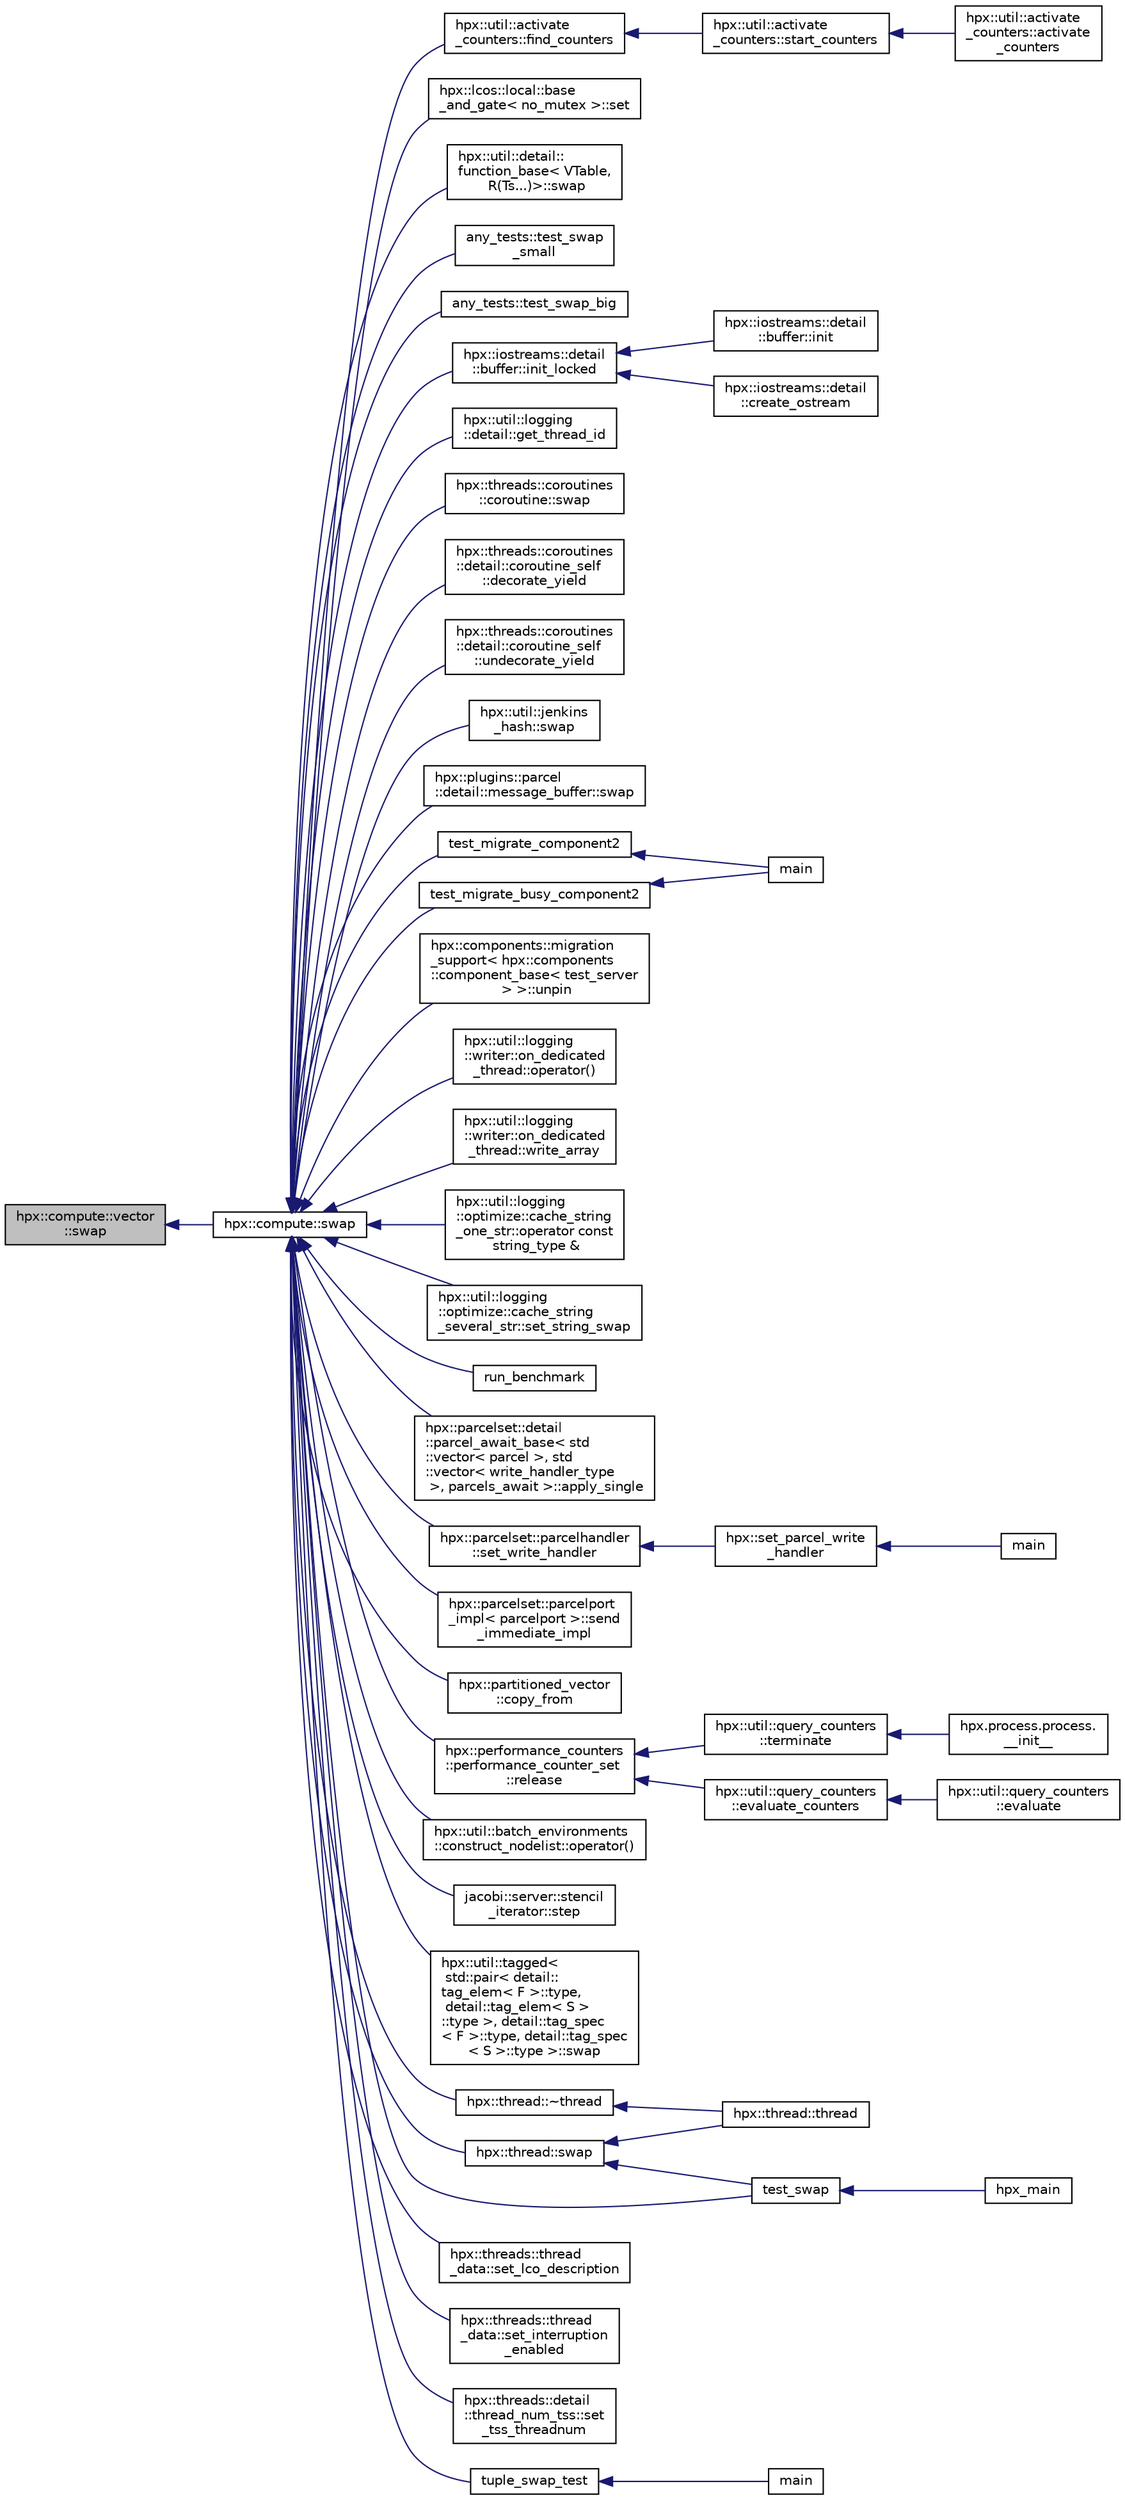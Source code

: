 digraph "hpx::compute::vector::swap"
{
  edge [fontname="Helvetica",fontsize="10",labelfontname="Helvetica",labelfontsize="10"];
  node [fontname="Helvetica",fontsize="10",shape=record];
  rankdir="LR";
  Node435 [label="hpx::compute::vector\l::swap",height=0.2,width=0.4,color="black", fillcolor="grey75", style="filled", fontcolor="black"];
  Node435 -> Node436 [dir="back",color="midnightblue",fontsize="10",style="solid",fontname="Helvetica"];
  Node436 [label="hpx::compute::swap",height=0.2,width=0.4,color="black", fillcolor="white", style="filled",URL="$d2/d7a/namespacehpx_1_1compute.html#aaaff8090fc8dfbf017866ab8203e20d5",tooltip="Effects: x.swap(y);. "];
  Node436 -> Node437 [dir="back",color="midnightblue",fontsize="10",style="solid",fontname="Helvetica"];
  Node437 [label="hpx::util::activate\l_counters::find_counters",height=0.2,width=0.4,color="black", fillcolor="white", style="filled",URL="$d9/d0b/classhpx_1_1util_1_1activate__counters.html#a797f766dd5e2416f54a5a91b267bedd4"];
  Node437 -> Node438 [dir="back",color="midnightblue",fontsize="10",style="solid",fontname="Helvetica"];
  Node438 [label="hpx::util::activate\l_counters::start_counters",height=0.2,width=0.4,color="black", fillcolor="white", style="filled",URL="$d9/d0b/classhpx_1_1util_1_1activate__counters.html#af2193bbb81054707baea1f8f19d63ddf"];
  Node438 -> Node439 [dir="back",color="midnightblue",fontsize="10",style="solid",fontname="Helvetica"];
  Node439 [label="hpx::util::activate\l_counters::activate\l_counters",height=0.2,width=0.4,color="black", fillcolor="white", style="filled",URL="$d9/d0b/classhpx_1_1util_1_1activate__counters.html#a58030114fe706c120ec4d6d793da25d7"];
  Node436 -> Node440 [dir="back",color="midnightblue",fontsize="10",style="solid",fontname="Helvetica"];
  Node440 [label="hpx::lcos::local::base\l_and_gate\< no_mutex \>::set",height=0.2,width=0.4,color="black", fillcolor="white", style="filled",URL="$df/d91/structhpx_1_1lcos_1_1local_1_1base__and__gate.html#a8770af5dc76bb49eab55a660ae3879ab",tooltip="Set the data which has to go into the segment which. "];
  Node436 -> Node441 [dir="back",color="midnightblue",fontsize="10",style="solid",fontname="Helvetica"];
  Node441 [label="hpx::util::detail::\lfunction_base\< VTable,\l R(Ts...)\>::swap",height=0.2,width=0.4,color="black", fillcolor="white", style="filled",URL="$d9/d71/classhpx_1_1util_1_1detail_1_1function__base_3_01_v_table_00_01_r_07_ts_8_8_8_08_4.html#a0602ed9f162a1ff20d661cdcc440e7d8"];
  Node436 -> Node442 [dir="back",color="midnightblue",fontsize="10",style="solid",fontname="Helvetica"];
  Node442 [label="any_tests::test_swap\l_small",height=0.2,width=0.4,color="black", fillcolor="white", style="filled",URL="$de/db0/namespaceany__tests.html#a5a9f3ac333174dc1cc9a9f39d996b4d2"];
  Node436 -> Node443 [dir="back",color="midnightblue",fontsize="10",style="solid",fontname="Helvetica"];
  Node443 [label="any_tests::test_swap_big",height=0.2,width=0.4,color="black", fillcolor="white", style="filled",URL="$de/db0/namespaceany__tests.html#a0567012862bab4ad7821c706fcaa2035"];
  Node436 -> Node444 [dir="back",color="midnightblue",fontsize="10",style="solid",fontname="Helvetica"];
  Node444 [label="hpx::iostreams::detail\l::buffer::init_locked",height=0.2,width=0.4,color="black", fillcolor="white", style="filled",URL="$d0/d8a/structhpx_1_1iostreams_1_1detail_1_1buffer.html#a72e400b64129ae88b1eb398d4f2f03b0"];
  Node444 -> Node445 [dir="back",color="midnightblue",fontsize="10",style="solid",fontname="Helvetica"];
  Node445 [label="hpx::iostreams::detail\l::buffer::init",height=0.2,width=0.4,color="black", fillcolor="white", style="filled",URL="$d0/d8a/structhpx_1_1iostreams_1_1detail_1_1buffer.html#ac5fcd95274c8aa2553e5e7c8804cf646"];
  Node444 -> Node446 [dir="back",color="midnightblue",fontsize="10",style="solid",fontname="Helvetica"];
  Node446 [label="hpx::iostreams::detail\l::create_ostream",height=0.2,width=0.4,color="black", fillcolor="white", style="filled",URL="$de/d26/namespacehpx_1_1iostreams_1_1detail.html#a6a1ed0a7709d7cba5b0feb9d3752fb31"];
  Node436 -> Node447 [dir="back",color="midnightblue",fontsize="10",style="solid",fontname="Helvetica"];
  Node447 [label="hpx::util::logging\l::detail::get_thread_id",height=0.2,width=0.4,color="black", fillcolor="white", style="filled",URL="$d0/d2f/namespacehpx_1_1util_1_1logging_1_1detail.html#ac61675fce29f1a84ec55b2fc758bb95a"];
  Node436 -> Node448 [dir="back",color="midnightblue",fontsize="10",style="solid",fontname="Helvetica"];
  Node448 [label="hpx::threads::coroutines\l::coroutine::swap",height=0.2,width=0.4,color="black", fillcolor="white", style="filled",URL="$da/d2e/classhpx_1_1threads_1_1coroutines_1_1coroutine.html#aea8301bc7a1acdbbcc6789fc1fe70b08"];
  Node436 -> Node449 [dir="back",color="midnightblue",fontsize="10",style="solid",fontname="Helvetica"];
  Node449 [label="hpx::threads::coroutines\l::detail::coroutine_self\l::decorate_yield",height=0.2,width=0.4,color="black", fillcolor="white", style="filled",URL="$d2/dcb/classhpx_1_1threads_1_1coroutines_1_1detail_1_1coroutine__self.html#a0fdb5222fbb977edfa764956254f2dca"];
  Node436 -> Node450 [dir="back",color="midnightblue",fontsize="10",style="solid",fontname="Helvetica"];
  Node450 [label="hpx::threads::coroutines\l::detail::coroutine_self\l::undecorate_yield",height=0.2,width=0.4,color="black", fillcolor="white", style="filled",URL="$d2/dcb/classhpx_1_1threads_1_1coroutines_1_1detail_1_1coroutine__self.html#a99ffb22b9dbd040adc02e6a0aa889c97"];
  Node436 -> Node451 [dir="back",color="midnightblue",fontsize="10",style="solid",fontname="Helvetica"];
  Node451 [label="hpx::util::jenkins\l_hash::swap",height=0.2,width=0.4,color="black", fillcolor="white", style="filled",URL="$d6/dcc/classhpx_1_1util_1_1jenkins__hash.html#a44274ba6ff9e8e8e1874187165b4a233",tooltip="support for std::swap "];
  Node436 -> Node452 [dir="back",color="midnightblue",fontsize="10",style="solid",fontname="Helvetica"];
  Node452 [label="hpx::plugins::parcel\l::detail::message_buffer::swap",height=0.2,width=0.4,color="black", fillcolor="white", style="filled",URL="$d8/de1/classhpx_1_1plugins_1_1parcel_1_1detail_1_1message__buffer.html#af986c9e4d2e24a7a2d3e2043bcc9ff1b"];
  Node436 -> Node453 [dir="back",color="midnightblue",fontsize="10",style="solid",fontname="Helvetica"];
  Node453 [label="test_migrate_component2",height=0.2,width=0.4,color="black", fillcolor="white", style="filled",URL="$dc/d78/migrate__component_8cpp.html#ae94ad75aad3ef00979151af2a95d3823"];
  Node453 -> Node454 [dir="back",color="midnightblue",fontsize="10",style="solid",fontname="Helvetica"];
  Node454 [label="main",height=0.2,width=0.4,color="black", fillcolor="white", style="filled",URL="$dc/d78/migrate__component_8cpp.html#ae66f6b31b5ad750f1fe042a706a4e3d4"];
  Node436 -> Node455 [dir="back",color="midnightblue",fontsize="10",style="solid",fontname="Helvetica"];
  Node455 [label="test_migrate_busy_component2",height=0.2,width=0.4,color="black", fillcolor="white", style="filled",URL="$dc/d78/migrate__component_8cpp.html#a8ec118d733854b5250bbb4c0f425f829"];
  Node455 -> Node454 [dir="back",color="midnightblue",fontsize="10",style="solid",fontname="Helvetica"];
  Node436 -> Node456 [dir="back",color="midnightblue",fontsize="10",style="solid",fontname="Helvetica"];
  Node456 [label="hpx::components::migration\l_support\< hpx::components\l::component_base\< test_server\l \> \>::unpin",height=0.2,width=0.4,color="black", fillcolor="white", style="filled",URL="$db/d0d/structhpx_1_1components_1_1migration__support.html#a3c619b5c05d6d4124566d02f06ff2894"];
  Node436 -> Node457 [dir="back",color="midnightblue",fontsize="10",style="solid",fontname="Helvetica"];
  Node457 [label="hpx::util::logging\l::writer::on_dedicated\l_thread::operator()",height=0.2,width=0.4,color="black", fillcolor="white", style="filled",URL="$d9/de5/structhpx_1_1util_1_1logging_1_1writer_1_1on__dedicated__thread.html#aea565a8bcbd714f26d101356571430e6"];
  Node436 -> Node458 [dir="back",color="midnightblue",fontsize="10",style="solid",fontname="Helvetica"];
  Node458 [label="hpx::util::logging\l::writer::on_dedicated\l_thread::write_array",height=0.2,width=0.4,color="black", fillcolor="white", style="filled",URL="$d9/de5/structhpx_1_1util_1_1logging_1_1writer_1_1on__dedicated__thread.html#aa1c20a86f9fc7c8431e6558da93f11d3"];
  Node436 -> Node459 [dir="back",color="midnightblue",fontsize="10",style="solid",fontname="Helvetica"];
  Node459 [label="hpx::util::logging\l::optimize::cache_string\l_one_str::operator const\l string_type &",height=0.2,width=0.4,color="black", fillcolor="white", style="filled",URL="$d2/df1/structhpx_1_1util_1_1logging_1_1optimize_1_1cache__string__one__str.html#a60bc3f71ef3456d44bd88a91b006606f"];
  Node436 -> Node460 [dir="back",color="midnightblue",fontsize="10",style="solid",fontname="Helvetica"];
  Node460 [label="hpx::util::logging\l::optimize::cache_string\l_several_str::set_string_swap",height=0.2,width=0.4,color="black", fillcolor="white", style="filled",URL="$d2/d17/structhpx_1_1util_1_1logging_1_1optimize_1_1cache__string__several__str.html#a402f634a7fe07465235fec5e39aa9336"];
  Node436 -> Node461 [dir="back",color="midnightblue",fontsize="10",style="solid",fontname="Helvetica"];
  Node461 [label="run_benchmark",height=0.2,width=0.4,color="black", fillcolor="white", style="filled",URL="$df/d58/osu__latency_8cpp.html#a1ad4513ddbe9cd53a1aef2f8c3abcc9c"];
  Node436 -> Node462 [dir="back",color="midnightblue",fontsize="10",style="solid",fontname="Helvetica"];
  Node462 [label="hpx::parcelset::detail\l::parcel_await_base\< std\l::vector\< parcel \>, std\l::vector\< write_handler_type\l \>, parcels_await \>::apply_single",height=0.2,width=0.4,color="black", fillcolor="white", style="filled",URL="$d8/d99/structhpx_1_1parcelset_1_1detail_1_1parcel__await__base.html#aa35fb491d241381fcb15a0f5f8191d75"];
  Node436 -> Node463 [dir="back",color="midnightblue",fontsize="10",style="solid",fontname="Helvetica"];
  Node463 [label="hpx::parcelset::parcelhandler\l::set_write_handler",height=0.2,width=0.4,color="black", fillcolor="white", style="filled",URL="$d4/d2f/classhpx_1_1parcelset_1_1parcelhandler.html#a620318ddf42cc53fa8840c979a154b33"];
  Node463 -> Node464 [dir="back",color="midnightblue",fontsize="10",style="solid",fontname="Helvetica"];
  Node464 [label="hpx::set_parcel_write\l_handler",height=0.2,width=0.4,color="black", fillcolor="white", style="filled",URL="$d8/d83/namespacehpx.html#aeabfbca34437d2a0740ba7f274aae52a"];
  Node464 -> Node465 [dir="back",color="midnightblue",fontsize="10",style="solid",fontname="Helvetica"];
  Node465 [label="main",height=0.2,width=0.4,color="black", fillcolor="white", style="filled",URL="$df/d21/tests_2unit_2parcelset_2set__parcel__write__handler_8cpp.html#ae66f6b31b5ad750f1fe042a706a4e3d4"];
  Node436 -> Node466 [dir="back",color="midnightblue",fontsize="10",style="solid",fontname="Helvetica"];
  Node466 [label="hpx::parcelset::parcelport\l_impl\< parcelport \>::send\l_immediate_impl",height=0.2,width=0.4,color="black", fillcolor="white", style="filled",URL="$db/d0a/classhpx_1_1parcelset_1_1parcelport__impl.html#a66681df12471c5990d79eb742cffe4f8"];
  Node436 -> Node467 [dir="back",color="midnightblue",fontsize="10",style="solid",fontname="Helvetica"];
  Node467 [label="hpx::partitioned_vector\l::copy_from",height=0.2,width=0.4,color="black", fillcolor="white", style="filled",URL="$d1/d60/classhpx_1_1partitioned__vector.html#a9336ac33b373eb5d2fab327589eb647f"];
  Node436 -> Node468 [dir="back",color="midnightblue",fontsize="10",style="solid",fontname="Helvetica"];
  Node468 [label="hpx::performance_counters\l::performance_counter_set\l::release",height=0.2,width=0.4,color="black", fillcolor="white", style="filled",URL="$df/d08/classhpx_1_1performance__counters_1_1performance__counter__set.html#a493cd070c88295abbfb320d57174a337",tooltip="Release all references to counters in the set. "];
  Node468 -> Node469 [dir="back",color="midnightblue",fontsize="10",style="solid",fontname="Helvetica"];
  Node469 [label="hpx::util::query_counters\l::terminate",height=0.2,width=0.4,color="black", fillcolor="white", style="filled",URL="$de/ddf/classhpx_1_1util_1_1query__counters.html#a6c9168b7037007872543a04c3d71a313"];
  Node469 -> Node470 [dir="back",color="midnightblue",fontsize="10",style="solid",fontname="Helvetica"];
  Node470 [label="hpx.process.process.\l__init__",height=0.2,width=0.4,color="black", fillcolor="white", style="filled",URL="$d3/d41/classhpx_1_1process_1_1process.html#a8c96317a0d57a9dfd75375b25e434b8b"];
  Node468 -> Node471 [dir="back",color="midnightblue",fontsize="10",style="solid",fontname="Helvetica"];
  Node471 [label="hpx::util::query_counters\l::evaluate_counters",height=0.2,width=0.4,color="black", fillcolor="white", style="filled",URL="$de/ddf/classhpx_1_1util_1_1query__counters.html#ab1732a9df9f6dee85831e54b82e0bb07"];
  Node471 -> Node472 [dir="back",color="midnightblue",fontsize="10",style="solid",fontname="Helvetica"];
  Node472 [label="hpx::util::query_counters\l::evaluate",height=0.2,width=0.4,color="black", fillcolor="white", style="filled",URL="$de/ddf/classhpx_1_1util_1_1query__counters.html#a106615c42e4cfd2916c2f1372af20bab"];
  Node436 -> Node473 [dir="back",color="midnightblue",fontsize="10",style="solid",fontname="Helvetica"];
  Node473 [label="hpx::util::batch_environments\l::construct_nodelist::operator()",height=0.2,width=0.4,color="black", fillcolor="white", style="filled",URL="$d5/d2a/structhpx_1_1util_1_1batch__environments_1_1construct__nodelist.html#a0ec852c1d3e62f9e0437d361bff0a2e3"];
  Node436 -> Node474 [dir="back",color="midnightblue",fontsize="10",style="solid",fontname="Helvetica"];
  Node474 [label="jacobi::server::stencil\l_iterator::step",height=0.2,width=0.4,color="black", fillcolor="white", style="filled",URL="$d1/d43/structjacobi_1_1server_1_1stencil__iterator.html#acf7aeccd4802419d06798f69d8a18fe9"];
  Node436 -> Node475 [dir="back",color="midnightblue",fontsize="10",style="solid",fontname="Helvetica"];
  Node475 [label="hpx::util::tagged\<\l std::pair\< detail::\ltag_elem\< F \>::type,\l detail::tag_elem\< S \>\l::type \>, detail::tag_spec\l\< F \>::type, detail::tag_spec\l\< S \>::type \>::swap",height=0.2,width=0.4,color="black", fillcolor="white", style="filled",URL="$dd/d48/structhpx_1_1util_1_1tagged.html#a00174c0861b64217629288cc437672b1"];
  Node436 -> Node476 [dir="back",color="midnightblue",fontsize="10",style="solid",fontname="Helvetica"];
  Node476 [label="hpx::thread::~thread",height=0.2,width=0.4,color="black", fillcolor="white", style="filled",URL="$de/d9b/classhpx_1_1thread.html#ad83512a3049616e894d8248d7bbfc6b7"];
  Node476 -> Node477 [dir="back",color="midnightblue",fontsize="10",style="solid",fontname="Helvetica"];
  Node477 [label="hpx::thread::thread",height=0.2,width=0.4,color="black", fillcolor="white", style="filled",URL="$de/d9b/classhpx_1_1thread.html#ac7d76cb7c26536a238a3f0694f765735"];
  Node436 -> Node478 [dir="back",color="midnightblue",fontsize="10",style="solid",fontname="Helvetica"];
  Node478 [label="hpx::thread::swap",height=0.2,width=0.4,color="black", fillcolor="white", style="filled",URL="$de/d9b/classhpx_1_1thread.html#a6926e6415397708fa7c316689742d92b"];
  Node478 -> Node479 [dir="back",color="midnightblue",fontsize="10",style="solid",fontname="Helvetica"];
  Node479 [label="test_swap",height=0.2,width=0.4,color="black", fillcolor="white", style="filled",URL="$d0/d4e/tests_2unit_2threads_2thread_8cpp.html#aa9645d2d1912efd27e83867429e862d0"];
  Node479 -> Node480 [dir="back",color="midnightblue",fontsize="10",style="solid",fontname="Helvetica"];
  Node480 [label="hpx_main",height=0.2,width=0.4,color="black", fillcolor="white", style="filled",URL="$d0/d4e/tests_2unit_2threads_2thread_8cpp.html#a255f773d830db5ca937cff11c2692fa2"];
  Node478 -> Node477 [dir="back",color="midnightblue",fontsize="10",style="solid",fontname="Helvetica"];
  Node436 -> Node479 [dir="back",color="midnightblue",fontsize="10",style="solid",fontname="Helvetica"];
  Node436 -> Node481 [dir="back",color="midnightblue",fontsize="10",style="solid",fontname="Helvetica"];
  Node481 [label="hpx::threads::thread\l_data::set_lco_description",height=0.2,width=0.4,color="black", fillcolor="white", style="filled",URL="$d3/d00/classhpx_1_1threads_1_1thread__data.html#a1ab1f20bc996256d81f647edf58a472f"];
  Node436 -> Node482 [dir="back",color="midnightblue",fontsize="10",style="solid",fontname="Helvetica"];
  Node482 [label="hpx::threads::thread\l_data::set_interruption\l_enabled",height=0.2,width=0.4,color="black", fillcolor="white", style="filled",URL="$d3/d00/classhpx_1_1threads_1_1thread__data.html#abc4f0160c1113752adc53aad6b7f6c06"];
  Node436 -> Node483 [dir="back",color="midnightblue",fontsize="10",style="solid",fontname="Helvetica"];
  Node483 [label="hpx::threads::detail\l::thread_num_tss::set\l_tss_threadnum",height=0.2,width=0.4,color="black", fillcolor="white", style="filled",URL="$d7/d24/classhpx_1_1threads_1_1detail_1_1thread__num__tss.html#acc995b4e2ec7b03a420c1b7ecc22e110"];
  Node436 -> Node484 [dir="back",color="midnightblue",fontsize="10",style="solid",fontname="Helvetica"];
  Node484 [label="tuple_swap_test",height=0.2,width=0.4,color="black", fillcolor="white", style="filled",URL="$d8/da8/tuple_8cpp.html#a7b113faa77c555e393d98d2ced7c3ffe"];
  Node484 -> Node485 [dir="back",color="midnightblue",fontsize="10",style="solid",fontname="Helvetica"];
  Node485 [label="main",height=0.2,width=0.4,color="black", fillcolor="white", style="filled",URL="$d8/da8/tuple_8cpp.html#a0ddf1224851353fc92bfbff6f499fa97"];
}
